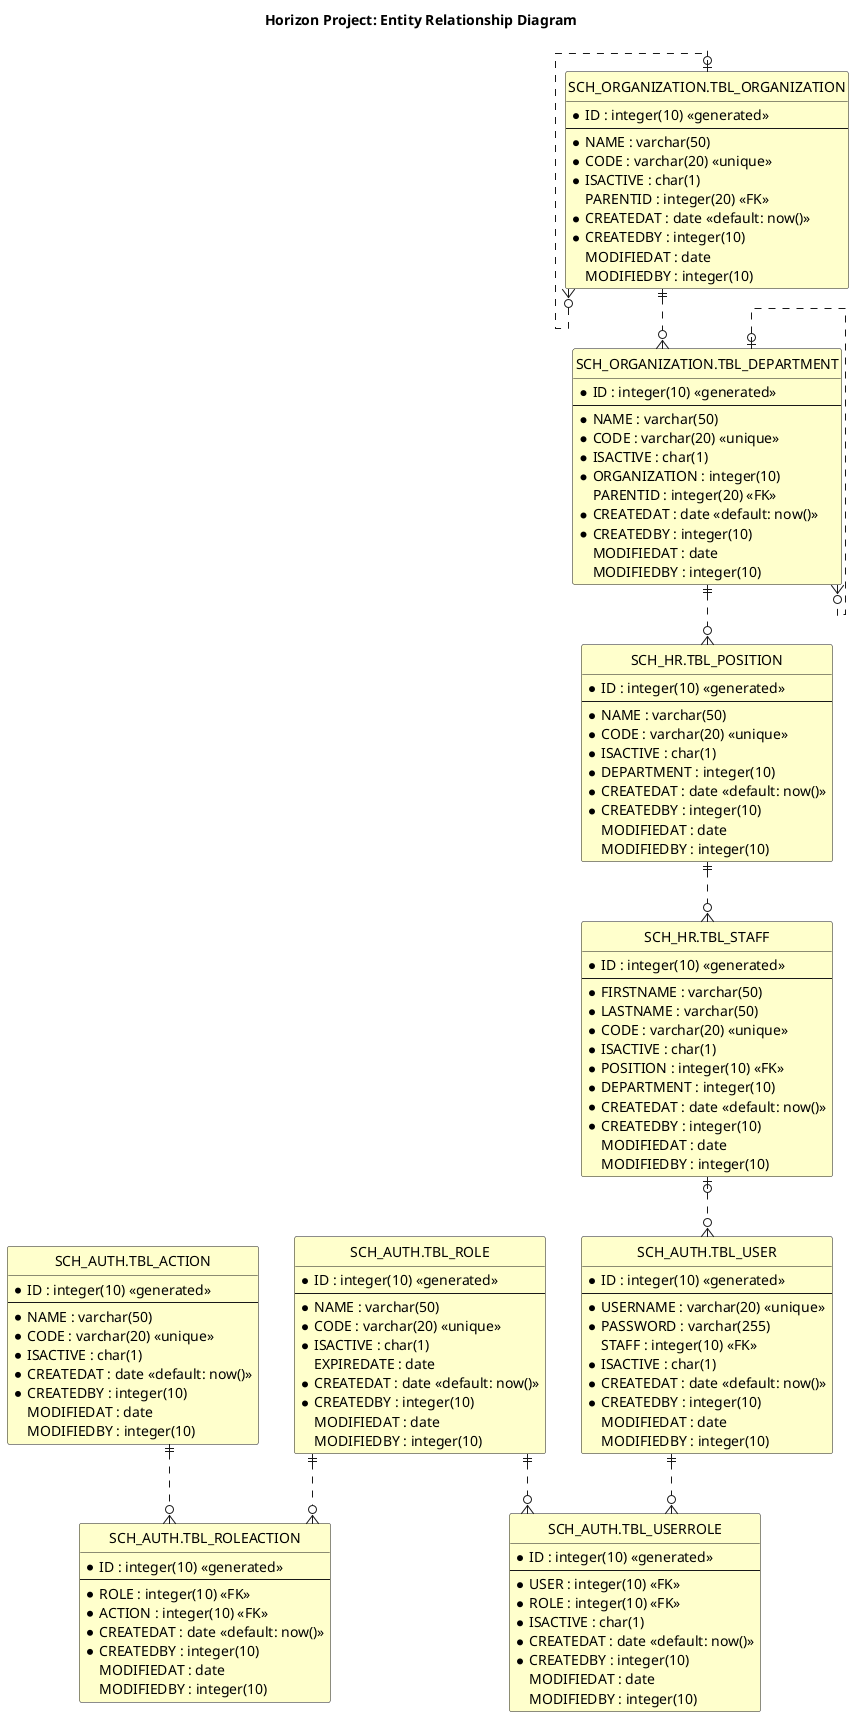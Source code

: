 @startuml
hide circle
skinparam classBackgroundColor #Business
skinparam linetype ortho

title Horizon Project: Entity Relationship Diagram

entity "SCH_AUTH.TBL_ROLE" as role {
  *ID : integer(10) <<generated>>
  --
  *NAME : varchar(50)
  *CODE : varchar(20) <<unique>>
  *ISACTIVE : char(1)
  EXPIREDATE : date
  *CREATEDAT : date <<default: now()>>
  *CREATEDBY : integer(10)
  MODIFIEDAT : date
  MODIFIEDBY : integer(10)
}

entity "SCH_AUTH.TBL_ACTION" as action {
  *ID : integer(10) <<generated>>
  --
  *NAME : varchar(50)
  *CODE : varchar(20) <<unique>>
  *ISACTIVE : char(1)
  *CREATEDAT : date <<default: now()>>
  *CREATEDBY : integer(10)
  MODIFIEDAT : date
  MODIFIEDBY : integer(10)
}

entity "SCH_AUTH.TBL_ROLEACTION" as roleAction {
  *ID : integer(10) <<generated>>
  --
  *ROLE : integer(10) <<FK>>
  *ACTION : integer(10) <<FK>>
  *CREATEDAT : date <<default: now()>>
  *CREATEDBY : integer(10)
  MODIFIEDAT : date
  MODIFIEDBY : integer(10)
}

entity "SCH_AUTH.TBL_USER" as user {
  *ID : integer(10) <<generated>>
  --
  *USERNAME : varchar(20) <<unique>>
  *PASSWORD : varchar(255)
  STAFF : integer(10) <<FK>>
  *ISACTIVE : char(1)
  *CREATEDAT : date <<default: now()>>
  *CREATEDBY : integer(10)
  MODIFIEDAT : date
  MODIFIEDBY : integer(10)
}

entity "SCH_AUTH.TBL_USERROLE" as userRole {
  *ID : integer(10) <<generated>>
  --
  *USER : integer(10) <<FK>>
  *ROLE : integer(10) <<FK>>
  *ISACTIVE : char(1)
  *CREATEDAT : date <<default: now()>>
  *CREATEDBY : integer(10)
  MODIFIEDAT : date
  MODIFIEDBY : integer(10)
}

entity "SCH_ORGANIZATION.TBL_ORGANIZATION" as organization {
  *ID : integer(10) <<generated>>
  --
  *NAME : varchar(50)
  *CODE : varchar(20) <<unique>>
  *ISACTIVE : char(1)
  PARENTID : integer(20) <<FK>>
  *CREATEDAT : date <<default: now()>>
  *CREATEDBY : integer(10)
  MODIFIEDAT : date
  MODIFIEDBY : integer(10)
}

entity "SCH_ORGANIZATION.TBL_DEPARTMENT" as department {
  *ID : integer(10) <<generated>>
  --
  *NAME : varchar(50)
  *CODE : varchar(20) <<unique>>
  *ISACTIVE : char(1)
  *ORGANIZATION : integer(10) 
  PARENTID : integer(20) <<FK>>
  *CREATEDAT : date <<default: now()>>
  *CREATEDBY : integer(10)
  MODIFIEDAT : date
  MODIFIEDBY : integer(10)
}

entity "SCH_HR.TBL_POSITION" as position {
  *ID : integer(10) <<generated>>
  --
  *NAME : varchar(50)
  *CODE : varchar(20) <<unique>>
  *ISACTIVE : char(1)
  *DEPARTMENT : integer(10) 
  *CREATEDAT : date <<default: now()>>
  *CREATEDBY : integer(10)
  MODIFIEDAT : date
  MODIFIEDBY : integer(10)
}

entity "SCH_HR.TBL_STAFF" as staff {
  *ID : integer(10) <<generated>>
  --
  *FIRSTNAME : varchar(50)
  *LASTNAME : varchar(50)
  *CODE : varchar(20) <<unique>>
  *ISACTIVE : char(1)
  *POSITION : integer(10) <<FK>>
  *DEPARTMENT : integer(10) 
  *CREATEDAT : date <<default: now()>>
  *CREATEDBY : integer(10)
  MODIFIEDAT : date
  MODIFIEDBY : integer(10)
}

role ||..o{ roleAction
action ||..o{ roleAction
user ||..o{ userRole
role ||..o{ userRole
organization |o..o{ organization
organization ||..o{ department
department |o..o{ department
department ||..o{ position
position ||..o{ staff
staff |o..o{ user

@enduml